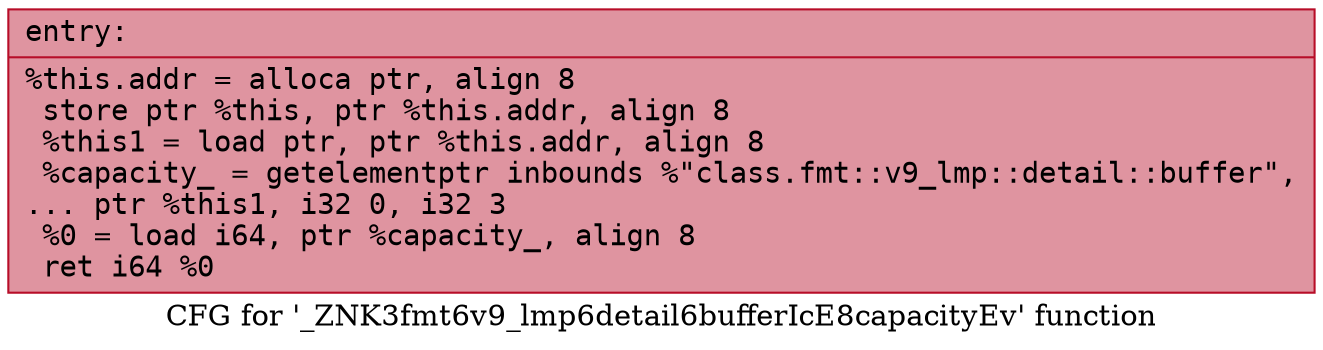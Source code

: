 digraph "CFG for '_ZNK3fmt6v9_lmp6detail6bufferIcE8capacityEv' function" {
	label="CFG for '_ZNK3fmt6v9_lmp6detail6bufferIcE8capacityEv' function";

	Node0x556bfebae380 [shape=record,color="#b70d28ff", style=filled, fillcolor="#b70d2870" fontname="Courier",label="{entry:\l|  %this.addr = alloca ptr, align 8\l  store ptr %this, ptr %this.addr, align 8\l  %this1 = load ptr, ptr %this.addr, align 8\l  %capacity_ = getelementptr inbounds %\"class.fmt::v9_lmp::detail::buffer\",\l... ptr %this1, i32 0, i32 3\l  %0 = load i64, ptr %capacity_, align 8\l  ret i64 %0\l}"];
}
